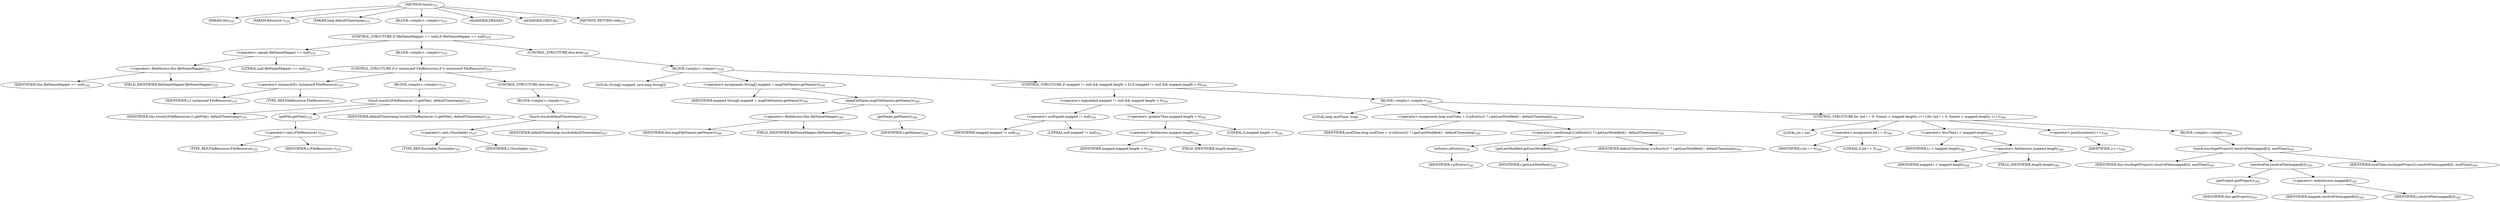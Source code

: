 digraph "touch" {  
"688" [label = <(METHOD,touch)<SUB>331</SUB>> ]
"48" [label = <(PARAM,this)<SUB>331</SUB>> ]
"689" [label = <(PARAM,Resource r)<SUB>331</SUB>> ]
"690" [label = <(PARAM,long defaultTimestamp)<SUB>331</SUB>> ]
"691" [label = <(BLOCK,&lt;empty&gt;,&lt;empty&gt;)<SUB>331</SUB>> ]
"692" [label = <(CONTROL_STRUCTURE,if (fileNameMapper == null),if (fileNameMapper == null))<SUB>332</SUB>> ]
"693" [label = <(&lt;operator&gt;.equals,fileNameMapper == null)<SUB>332</SUB>> ]
"694" [label = <(&lt;operator&gt;.fieldAccess,this.fileNameMapper)<SUB>332</SUB>> ]
"695" [label = <(IDENTIFIER,this,fileNameMapper == null)<SUB>332</SUB>> ]
"696" [label = <(FIELD_IDENTIFIER,fileNameMapper,fileNameMapper)<SUB>332</SUB>> ]
"697" [label = <(LITERAL,null,fileNameMapper == null)<SUB>332</SUB>> ]
"698" [label = <(BLOCK,&lt;empty&gt;,&lt;empty&gt;)<SUB>332</SUB>> ]
"699" [label = <(CONTROL_STRUCTURE,if (r instanceof FileResource),if (r instanceof FileResource))<SUB>333</SUB>> ]
"700" [label = <(&lt;operator&gt;.instanceOf,r instanceof FileResource)<SUB>333</SUB>> ]
"701" [label = <(IDENTIFIER,r,r instanceof FileResource)<SUB>333</SUB>> ]
"702" [label = <(TYPE_REF,FileResource,FileResource)<SUB>333</SUB>> ]
"703" [label = <(BLOCK,&lt;empty&gt;,&lt;empty&gt;)<SUB>333</SUB>> ]
"704" [label = <(touch,touch(((FileResource) r).getFile(), defaultTimestamp))<SUB>335</SUB>> ]
"47" [label = <(IDENTIFIER,this,touch(((FileResource) r).getFile(), defaultTimestamp))<SUB>335</SUB>> ]
"705" [label = <(getFile,getFile())<SUB>335</SUB>> ]
"706" [label = <(&lt;operator&gt;.cast,(FileResource) r)<SUB>335</SUB>> ]
"707" [label = <(TYPE_REF,FileResource,FileResource)<SUB>335</SUB>> ]
"708" [label = <(IDENTIFIER,r,(FileResource) r)<SUB>335</SUB>> ]
"709" [label = <(IDENTIFIER,defaultTimestamp,touch(((FileResource) r).getFile(), defaultTimestamp))<SUB>335</SUB>> ]
"710" [label = <(CONTROL_STRUCTURE,else,else)<SUB>336</SUB>> ]
"711" [label = <(BLOCK,&lt;empty&gt;,&lt;empty&gt;)<SUB>336</SUB>> ]
"712" [label = <(touch,touch(defaultTimestamp))<SUB>337</SUB>> ]
"713" [label = <(&lt;operator&gt;.cast,(Touchable) r)<SUB>337</SUB>> ]
"714" [label = <(TYPE_REF,Touchable,Touchable)<SUB>337</SUB>> ]
"715" [label = <(IDENTIFIER,r,(Touchable) r)<SUB>337</SUB>> ]
"716" [label = <(IDENTIFIER,defaultTimestamp,touch(defaultTimestamp))<SUB>337</SUB>> ]
"717" [label = <(CONTROL_STRUCTURE,else,else)<SUB>339</SUB>> ]
"718" [label = <(BLOCK,&lt;empty&gt;,&lt;empty&gt;)<SUB>339</SUB>> ]
"719" [label = <(LOCAL,String[] mapped: java.lang.String[])> ]
"720" [label = <(&lt;operator&gt;.assignment,String[] mapped = mapFileName(r.getName()))<SUB>340</SUB>> ]
"721" [label = <(IDENTIFIER,mapped,String[] mapped = mapFileName(r.getName()))<SUB>340</SUB>> ]
"722" [label = <(mapFileName,mapFileName(r.getName()))<SUB>340</SUB>> ]
"723" [label = <(&lt;operator&gt;.fieldAccess,this.fileNameMapper)<SUB>340</SUB>> ]
"724" [label = <(IDENTIFIER,this,mapFileName(r.getName()))<SUB>340</SUB>> ]
"725" [label = <(FIELD_IDENTIFIER,fileNameMapper,fileNameMapper)<SUB>340</SUB>> ]
"726" [label = <(getName,getName())<SUB>340</SUB>> ]
"727" [label = <(IDENTIFIER,r,getName())<SUB>340</SUB>> ]
"728" [label = <(CONTROL_STRUCTURE,if (mapped != null &amp;&amp; mapped.length &gt; 0),if (mapped != null &amp;&amp; mapped.length &gt; 0))<SUB>341</SUB>> ]
"729" [label = <(&lt;operator&gt;.logicalAnd,mapped != null &amp;&amp; mapped.length &gt; 0)<SUB>341</SUB>> ]
"730" [label = <(&lt;operator&gt;.notEquals,mapped != null)<SUB>341</SUB>> ]
"731" [label = <(IDENTIFIER,mapped,mapped != null)<SUB>341</SUB>> ]
"732" [label = <(LITERAL,null,mapped != null)<SUB>341</SUB>> ]
"733" [label = <(&lt;operator&gt;.greaterThan,mapped.length &gt; 0)<SUB>341</SUB>> ]
"734" [label = <(&lt;operator&gt;.fieldAccess,mapped.length)<SUB>341</SUB>> ]
"735" [label = <(IDENTIFIER,mapped,mapped.length &gt; 0)<SUB>341</SUB>> ]
"736" [label = <(FIELD_IDENTIFIER,length,length)<SUB>341</SUB>> ]
"737" [label = <(LITERAL,0,mapped.length &gt; 0)<SUB>341</SUB>> ]
"738" [label = <(BLOCK,&lt;empty&gt;,&lt;empty&gt;)<SUB>341</SUB>> ]
"739" [label = <(LOCAL,long modTime: long)> ]
"740" [label = <(&lt;operator&gt;.assignment,long modTime = (r.isExists()) ? r.getLastModified() : defaultTimestamp)<SUB>342</SUB>> ]
"741" [label = <(IDENTIFIER,modTime,long modTime = (r.isExists()) ? r.getLastModified() : defaultTimestamp)<SUB>342</SUB>> ]
"742" [label = <(&lt;operator&gt;.conditional,(r.isExists()) ? r.getLastModified() : defaultTimestamp)<SUB>342</SUB>> ]
"743" [label = <(isExists,isExists())<SUB>342</SUB>> ]
"744" [label = <(IDENTIFIER,r,isExists())<SUB>342</SUB>> ]
"745" [label = <(getLastModified,getLastModified())<SUB>342</SUB>> ]
"746" [label = <(IDENTIFIER,r,getLastModified())<SUB>342</SUB>> ]
"747" [label = <(IDENTIFIER,defaultTimestamp,(r.isExists()) ? r.getLastModified() : defaultTimestamp)<SUB>343</SUB>> ]
"748" [label = <(CONTROL_STRUCTURE,for (int i = 0; Some(i &lt; mapped.length); i++),for (int i = 0; Some(i &lt; mapped.length); i++))<SUB>344</SUB>> ]
"749" [label = <(LOCAL,int i: int)> ]
"750" [label = <(&lt;operator&gt;.assignment,int i = 0)<SUB>344</SUB>> ]
"751" [label = <(IDENTIFIER,i,int i = 0)<SUB>344</SUB>> ]
"752" [label = <(LITERAL,0,int i = 0)<SUB>344</SUB>> ]
"753" [label = <(&lt;operator&gt;.lessThan,i &lt; mapped.length)<SUB>344</SUB>> ]
"754" [label = <(IDENTIFIER,i,i &lt; mapped.length)<SUB>344</SUB>> ]
"755" [label = <(&lt;operator&gt;.fieldAccess,mapped.length)<SUB>344</SUB>> ]
"756" [label = <(IDENTIFIER,mapped,i &lt; mapped.length)<SUB>344</SUB>> ]
"757" [label = <(FIELD_IDENTIFIER,length,length)<SUB>344</SUB>> ]
"758" [label = <(&lt;operator&gt;.postIncrement,i++)<SUB>344</SUB>> ]
"759" [label = <(IDENTIFIER,i,i++)<SUB>344</SUB>> ]
"760" [label = <(BLOCK,&lt;empty&gt;,&lt;empty&gt;)<SUB>344</SUB>> ]
"761" [label = <(touch,touch(getProject().resolveFile(mapped[i]), modTime))<SUB>345</SUB>> ]
"50" [label = <(IDENTIFIER,this,touch(getProject().resolveFile(mapped[i]), modTime))<SUB>345</SUB>> ]
"762" [label = <(resolveFile,resolveFile(mapped[i]))<SUB>345</SUB>> ]
"763" [label = <(getProject,getProject())<SUB>345</SUB>> ]
"49" [label = <(IDENTIFIER,this,getProject())<SUB>345</SUB>> ]
"764" [label = <(&lt;operator&gt;.indexAccess,mapped[i])<SUB>345</SUB>> ]
"765" [label = <(IDENTIFIER,mapped,resolveFile(mapped[i]))<SUB>345</SUB>> ]
"766" [label = <(IDENTIFIER,i,resolveFile(mapped[i]))<SUB>345</SUB>> ]
"767" [label = <(IDENTIFIER,modTime,touch(getProject().resolveFile(mapped[i]), modTime))<SUB>345</SUB>> ]
"768" [label = <(MODIFIER,PRIVATE)> ]
"769" [label = <(MODIFIER,VIRTUAL)> ]
"770" [label = <(METHOD_RETURN,void)<SUB>331</SUB>> ]
  "688" -> "48" 
  "688" -> "689" 
  "688" -> "690" 
  "688" -> "691" 
  "688" -> "768" 
  "688" -> "769" 
  "688" -> "770" 
  "691" -> "692" 
  "692" -> "693" 
  "692" -> "698" 
  "692" -> "717" 
  "693" -> "694" 
  "693" -> "697" 
  "694" -> "695" 
  "694" -> "696" 
  "698" -> "699" 
  "699" -> "700" 
  "699" -> "703" 
  "699" -> "710" 
  "700" -> "701" 
  "700" -> "702" 
  "703" -> "704" 
  "704" -> "47" 
  "704" -> "705" 
  "704" -> "709" 
  "705" -> "706" 
  "706" -> "707" 
  "706" -> "708" 
  "710" -> "711" 
  "711" -> "712" 
  "712" -> "713" 
  "712" -> "716" 
  "713" -> "714" 
  "713" -> "715" 
  "717" -> "718" 
  "718" -> "719" 
  "718" -> "720" 
  "718" -> "728" 
  "720" -> "721" 
  "720" -> "722" 
  "722" -> "723" 
  "722" -> "726" 
  "723" -> "724" 
  "723" -> "725" 
  "726" -> "727" 
  "728" -> "729" 
  "728" -> "738" 
  "729" -> "730" 
  "729" -> "733" 
  "730" -> "731" 
  "730" -> "732" 
  "733" -> "734" 
  "733" -> "737" 
  "734" -> "735" 
  "734" -> "736" 
  "738" -> "739" 
  "738" -> "740" 
  "738" -> "748" 
  "740" -> "741" 
  "740" -> "742" 
  "742" -> "743" 
  "742" -> "745" 
  "742" -> "747" 
  "743" -> "744" 
  "745" -> "746" 
  "748" -> "749" 
  "748" -> "750" 
  "748" -> "753" 
  "748" -> "758" 
  "748" -> "760" 
  "750" -> "751" 
  "750" -> "752" 
  "753" -> "754" 
  "753" -> "755" 
  "755" -> "756" 
  "755" -> "757" 
  "758" -> "759" 
  "760" -> "761" 
  "761" -> "50" 
  "761" -> "762" 
  "761" -> "767" 
  "762" -> "763" 
  "762" -> "764" 
  "763" -> "49" 
  "764" -> "765" 
  "764" -> "766" 
}
